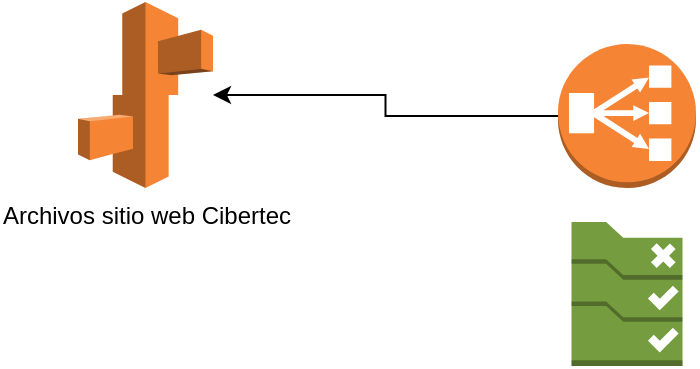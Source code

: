 <mxfile version="21.8.2" type="github">
  <diagram name="Página-1" id="nZt7ozuQiOeEMMBHgbbl">
    <mxGraphModel dx="1188" dy="801" grid="1" gridSize="10" guides="1" tooltips="1" connect="1" arrows="1" fold="1" page="1" pageScale="1" pageWidth="827" pageHeight="1169" math="0" shadow="0">
      <root>
        <mxCell id="0" />
        <mxCell id="1" parent="0" />
        <mxCell id="k_vlisuOxIlpBLGz2NE_-1" value="Archivos sitio web Cibertec" style="outlineConnect=0;dashed=0;verticalLabelPosition=bottom;verticalAlign=top;align=center;html=1;shape=mxgraph.aws3.elastic_beanstalk;fillColor=#F58534;gradientColor=none;" vertex="1" parent="1">
          <mxGeometry x="120" y="170" width="67.5" height="93" as="geometry" />
        </mxCell>
        <mxCell id="k_vlisuOxIlpBLGz2NE_-4" style="edgeStyle=orthogonalEdgeStyle;rounded=0;orthogonalLoop=1;jettySize=auto;html=1;" edge="1" parent="1" source="k_vlisuOxIlpBLGz2NE_-2" target="k_vlisuOxIlpBLGz2NE_-1">
          <mxGeometry relative="1" as="geometry" />
        </mxCell>
        <mxCell id="k_vlisuOxIlpBLGz2NE_-2" value="" style="outlineConnect=0;dashed=0;verticalLabelPosition=bottom;verticalAlign=top;align=center;html=1;shape=mxgraph.aws3.classic_load_balancer;fillColor=#F58534;gradientColor=none;" vertex="1" parent="1">
          <mxGeometry x="360" y="191" width="69" height="72" as="geometry" />
        </mxCell>
        <mxCell id="k_vlisuOxIlpBLGz2NE_-3" value="" style="outlineConnect=0;dashed=0;verticalLabelPosition=bottom;verticalAlign=top;align=center;html=1;shape=mxgraph.aws3.config_rule;fillColor=#759C3E;gradientColor=none;" vertex="1" parent="1">
          <mxGeometry x="366.75" y="280" width="55.5" height="72" as="geometry" />
        </mxCell>
      </root>
    </mxGraphModel>
  </diagram>
</mxfile>

